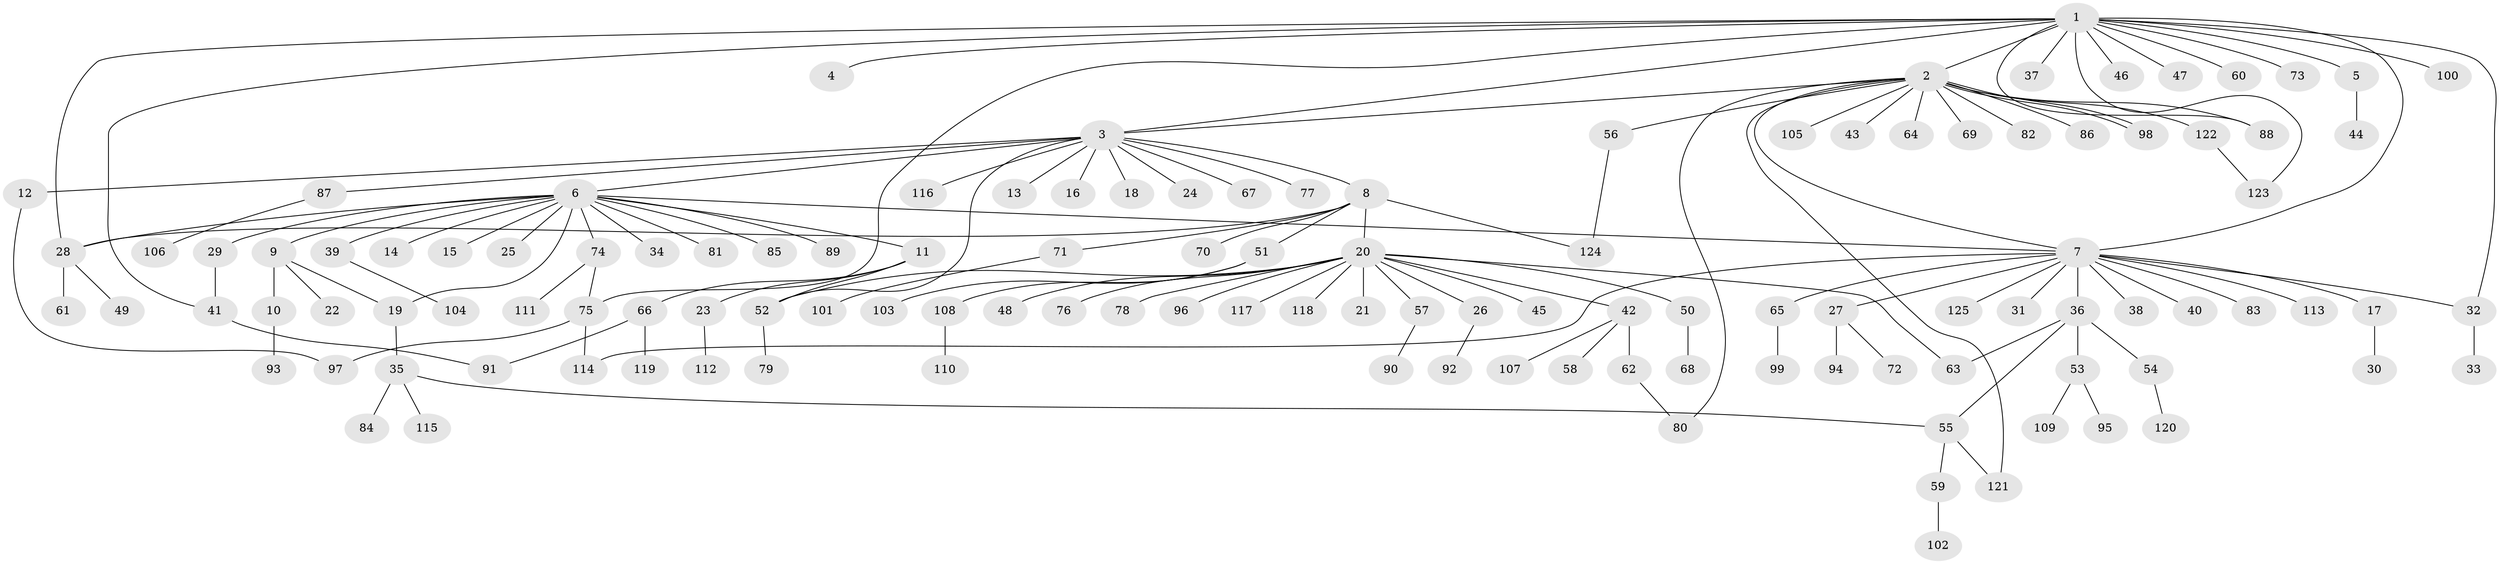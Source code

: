 // coarse degree distribution, {15: 0.031578947368421054, 16: 0.010526315789473684, 13: 0.010526315789473684, 1: 0.6421052631578947, 2: 0.17894736842105263, 6: 0.010526315789473684, 4: 0.05263157894736842, 5: 0.021052631578947368, 14: 0.010526315789473684, 3: 0.031578947368421054}
// Generated by graph-tools (version 1.1) at 2025/23/03/03/25 07:23:53]
// undirected, 125 vertices, 146 edges
graph export_dot {
graph [start="1"]
  node [color=gray90,style=filled];
  1;
  2;
  3;
  4;
  5;
  6;
  7;
  8;
  9;
  10;
  11;
  12;
  13;
  14;
  15;
  16;
  17;
  18;
  19;
  20;
  21;
  22;
  23;
  24;
  25;
  26;
  27;
  28;
  29;
  30;
  31;
  32;
  33;
  34;
  35;
  36;
  37;
  38;
  39;
  40;
  41;
  42;
  43;
  44;
  45;
  46;
  47;
  48;
  49;
  50;
  51;
  52;
  53;
  54;
  55;
  56;
  57;
  58;
  59;
  60;
  61;
  62;
  63;
  64;
  65;
  66;
  67;
  68;
  69;
  70;
  71;
  72;
  73;
  74;
  75;
  76;
  77;
  78;
  79;
  80;
  81;
  82;
  83;
  84;
  85;
  86;
  87;
  88;
  89;
  90;
  91;
  92;
  93;
  94;
  95;
  96;
  97;
  98;
  99;
  100;
  101;
  102;
  103;
  104;
  105;
  106;
  107;
  108;
  109;
  110;
  111;
  112;
  113;
  114;
  115;
  116;
  117;
  118;
  119;
  120;
  121;
  122;
  123;
  124;
  125;
  1 -- 2;
  1 -- 3;
  1 -- 4;
  1 -- 5;
  1 -- 7;
  1 -- 28;
  1 -- 32;
  1 -- 37;
  1 -- 41;
  1 -- 46;
  1 -- 47;
  1 -- 60;
  1 -- 73;
  1 -- 75;
  1 -- 88;
  1 -- 100;
  1 -- 123;
  2 -- 3;
  2 -- 7;
  2 -- 43;
  2 -- 56;
  2 -- 64;
  2 -- 69;
  2 -- 80;
  2 -- 82;
  2 -- 86;
  2 -- 88;
  2 -- 98;
  2 -- 98;
  2 -- 105;
  2 -- 121;
  2 -- 122;
  3 -- 6;
  3 -- 8;
  3 -- 12;
  3 -- 13;
  3 -- 16;
  3 -- 18;
  3 -- 24;
  3 -- 52;
  3 -- 67;
  3 -- 77;
  3 -- 87;
  3 -- 116;
  5 -- 44;
  6 -- 7;
  6 -- 9;
  6 -- 11;
  6 -- 14;
  6 -- 15;
  6 -- 19;
  6 -- 25;
  6 -- 28;
  6 -- 29;
  6 -- 34;
  6 -- 39;
  6 -- 74;
  6 -- 81;
  6 -- 85;
  6 -- 89;
  7 -- 17;
  7 -- 27;
  7 -- 31;
  7 -- 32;
  7 -- 36;
  7 -- 38;
  7 -- 40;
  7 -- 65;
  7 -- 83;
  7 -- 113;
  7 -- 114;
  7 -- 125;
  8 -- 20;
  8 -- 28;
  8 -- 51;
  8 -- 70;
  8 -- 71;
  8 -- 124;
  9 -- 10;
  9 -- 19;
  9 -- 22;
  10 -- 93;
  11 -- 23;
  11 -- 52;
  11 -- 66;
  12 -- 97;
  17 -- 30;
  19 -- 35;
  20 -- 21;
  20 -- 26;
  20 -- 42;
  20 -- 45;
  20 -- 48;
  20 -- 50;
  20 -- 52;
  20 -- 57;
  20 -- 63;
  20 -- 76;
  20 -- 78;
  20 -- 96;
  20 -- 117;
  20 -- 118;
  23 -- 112;
  26 -- 92;
  27 -- 72;
  27 -- 94;
  28 -- 49;
  28 -- 61;
  29 -- 41;
  32 -- 33;
  35 -- 55;
  35 -- 84;
  35 -- 115;
  36 -- 53;
  36 -- 54;
  36 -- 55;
  36 -- 63;
  39 -- 104;
  41 -- 91;
  42 -- 58;
  42 -- 62;
  42 -- 107;
  50 -- 68;
  51 -- 103;
  51 -- 108;
  52 -- 79;
  53 -- 95;
  53 -- 109;
  54 -- 120;
  55 -- 59;
  55 -- 121;
  56 -- 124;
  57 -- 90;
  59 -- 102;
  62 -- 80;
  65 -- 99;
  66 -- 91;
  66 -- 119;
  71 -- 101;
  74 -- 75;
  74 -- 111;
  75 -- 97;
  75 -- 114;
  87 -- 106;
  108 -- 110;
  122 -- 123;
}
